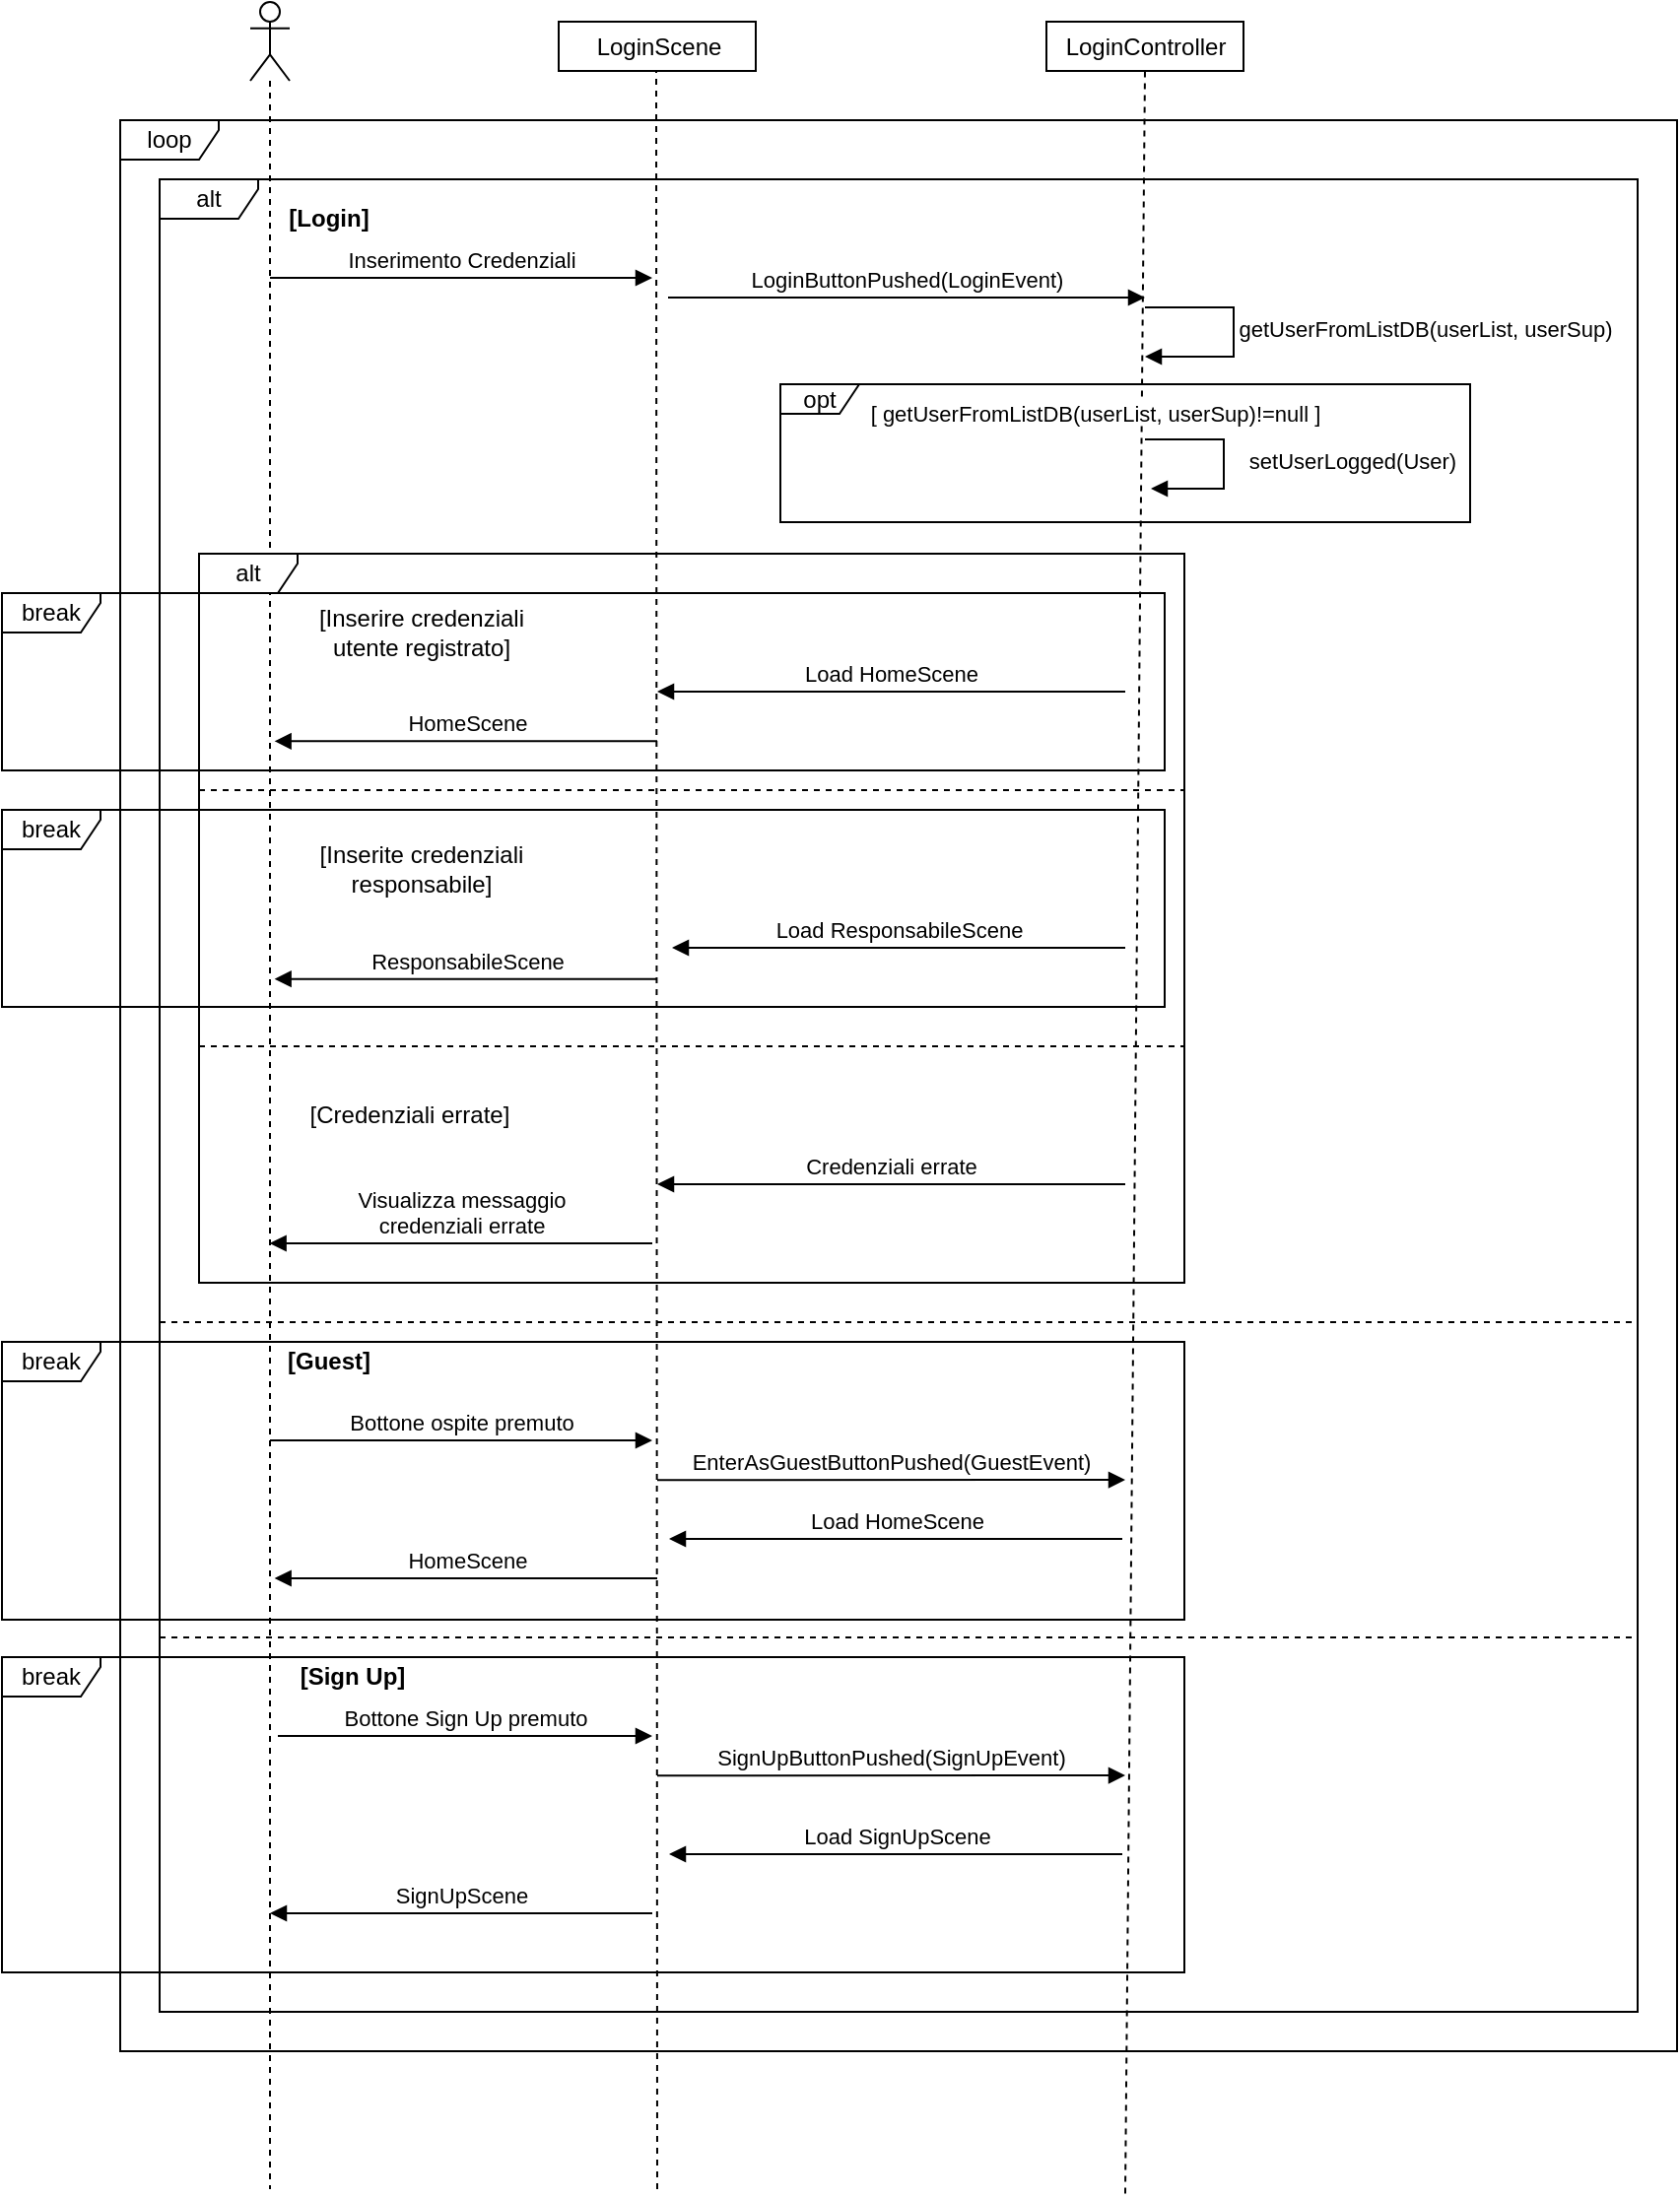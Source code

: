 <mxfile version="11.2.9" type="device" pages="1"><diagram id="Ynd0srZ89bSk6zVQvGpk" name="Page-1"><mxGraphModel dx="1848" dy="529" grid="1" gridSize="10" guides="1" tooltips="1" connect="1" arrows="1" fold="1" page="1" pageScale="1" pageWidth="827" pageHeight="1169" math="0" shadow="0"><root><mxCell id="0"/><mxCell id="1" parent="0"/><mxCell id="sLvbETsQnbNPgNCgopSR-6" value="Inserimento Credenziali" style="html=1;verticalAlign=bottom;endArrow=block;" edge="1" parent="1" source="sLvbETsQnbNPgNCgopSR-10"><mxGeometry width="80" relative="1" as="geometry"><mxPoint x="106" y="190" as="sourcePoint"/><mxPoint x="290" y="190" as="targetPoint"/></mxGeometry></mxCell><mxCell id="sLvbETsQnbNPgNCgopSR-10" value="" style="shape=umlLifeline;participant=umlActor;perimeter=lifelinePerimeter;whiteSpace=wrap;html=1;container=1;collapsible=0;recursiveResize=0;verticalAlign=top;spacingTop=36;labelBackgroundColor=#ffffff;outlineConnect=0;" vertex="1" parent="1"><mxGeometry x="86" y="50" width="20" height="1110" as="geometry"/></mxCell><mxCell id="sLvbETsQnbNPgNCgopSR-14" value="LoginScene" style="html=1;" vertex="1" parent="1"><mxGeometry x="242.5" y="60" width="100" height="25" as="geometry"/></mxCell><mxCell id="sLvbETsQnbNPgNCgopSR-15" value="" style="endArrow=none;dashed=1;html=1;entryX=0.5;entryY=1;entryDx=0;entryDy=0;" edge="1" parent="1"><mxGeometry width="50" height="50" relative="1" as="geometry"><mxPoint x="292.5" y="1160" as="sourcePoint"/><mxPoint x="292" y="85" as="targetPoint"/></mxGeometry></mxCell><mxCell id="sLvbETsQnbNPgNCgopSR-16" value="LoginButtonPushed(LoginEvent)" style="html=1;verticalAlign=bottom;endArrow=block;" edge="1" parent="1"><mxGeometry width="80" relative="1" as="geometry"><mxPoint x="298" y="200" as="sourcePoint"/><mxPoint x="540" y="200" as="targetPoint"/></mxGeometry></mxCell><mxCell id="sLvbETsQnbNPgNCgopSR-22" value="LoginController" style="html=1;" vertex="1" parent="1"><mxGeometry x="490" y="60" width="100" height="25" as="geometry"/></mxCell><mxCell id="sLvbETsQnbNPgNCgopSR-23" value="" style="endArrow=none;dashed=1;html=1;entryX=0.5;entryY=1;entryDx=0;entryDy=0;" edge="1" parent="1" target="sLvbETsQnbNPgNCgopSR-22"><mxGeometry width="50" height="50" relative="1" as="geometry"><mxPoint x="530" y="1162.222" as="sourcePoint"/><mxPoint x="525" y="159.5" as="targetPoint"/></mxGeometry></mxCell><mxCell id="sLvbETsQnbNPgNCgopSR-36" value="Load HomeScene" style="html=1;verticalAlign=bottom;endArrow=block;" edge="1" parent="1"><mxGeometry width="80" relative="1" as="geometry"><mxPoint x="530" y="400" as="sourcePoint"/><mxPoint x="292.5" y="400" as="targetPoint"/></mxGeometry></mxCell><mxCell id="sLvbETsQnbNPgNCgopSR-37" value="Load ResponsabileScene" style="html=1;verticalAlign=bottom;endArrow=block;labelBackgroundColor=none;" edge="1" parent="1"><mxGeometry x="-0.001" width="80" relative="1" as="geometry"><mxPoint x="530" y="530" as="sourcePoint"/><mxPoint x="300" y="530" as="targetPoint"/><mxPoint as="offset"/></mxGeometry></mxCell><mxCell id="sLvbETsQnbNPgNCgopSR-38" value="Credenziali errate" style="html=1;verticalAlign=bottom;endArrow=block;" edge="1" parent="1"><mxGeometry width="80" relative="1" as="geometry"><mxPoint x="530" y="650" as="sourcePoint"/><mxPoint x="292.5" y="650" as="targetPoint"/></mxGeometry></mxCell><mxCell id="sLvbETsQnbNPgNCgopSR-43" value="[Login]" style="text;html=1;strokeColor=none;fillColor=none;align=center;verticalAlign=middle;whiteSpace=wrap;rounded=0;fontStyle=1" vertex="1" parent="1"><mxGeometry x="106" y="150" width="40" height="20" as="geometry"/></mxCell><mxCell id="sLvbETsQnbNPgNCgopSR-46" value="getUserFromListDB(userList, userSup)" style="html=1;verticalAlign=bottom;endArrow=block;labelBackgroundColor=#FFFFFF;rounded=0;" edge="1" parent="1"><mxGeometry x="0.275" y="-100" width="80" relative="1" as="geometry"><mxPoint x="540" y="205" as="sourcePoint"/><mxPoint x="540" y="230" as="targetPoint"/><Array as="points"><mxPoint x="585" y="205"/><mxPoint x="585" y="230"/></Array><mxPoint x="100" y="95" as="offset"/></mxGeometry></mxCell><mxCell id="sLvbETsQnbNPgNCgopSR-55" value="setUserLogged(User)" style="html=1;verticalAlign=bottom;endArrow=block;labelBackgroundColor=#FFFFFF;rounded=0;" edge="1" parent="1"><mxGeometry x="0.275" y="-65" width="80" relative="1" as="geometry"><mxPoint x="540" y="272" as="sourcePoint"/><mxPoint x="543" y="297" as="targetPoint"/><Array as="points"><mxPoint x="580" y="272"/><mxPoint x="580" y="297"/></Array><mxPoint x="65" y="60" as="offset"/></mxGeometry></mxCell><mxCell id="sLvbETsQnbNPgNCgopSR-56" value="opt" style="shape=umlFrame;whiteSpace=wrap;html=1;width=40;height=15;" vertex="1" parent="1"><mxGeometry x="355" y="244" width="350" height="70" as="geometry"/></mxCell><mxCell id="sLvbETsQnbNPgNCgopSR-58" value="&lt;span style=&quot;font-size: 11px ; white-space: nowrap ; background-color: rgb(255 , 255 , 255)&quot;&gt;[ getUserFromListDB(userList, userSup)!=null ]&lt;/span&gt;" style="text;html=1;strokeColor=none;fillColor=none;align=center;verticalAlign=middle;whiteSpace=wrap;rounded=0;" vertex="1" parent="1"><mxGeometry x="400" y="249" width="230" height="20" as="geometry"/></mxCell><mxCell id="sLvbETsQnbNPgNCgopSR-60" value="[Inserire credenziali utente registrato]" style="text;html=1;strokeColor=none;fillColor=none;align=center;verticalAlign=middle;whiteSpace=wrap;rounded=0;" vertex="1" parent="1"><mxGeometry x="105.5" y="352" width="134" height="35" as="geometry"/></mxCell><mxCell id="sLvbETsQnbNPgNCgopSR-63" value="[Inserite credenziali&lt;br&gt;responsabile]" style="text;html=1;strokeColor=none;fillColor=none;align=center;verticalAlign=middle;whiteSpace=wrap;rounded=0;" vertex="1" parent="1"><mxGeometry x="106" y="475" width="134" height="30" as="geometry"/></mxCell><mxCell id="sLvbETsQnbNPgNCgopSR-82" value="[Credenziali errate]" style="text;html=1;strokeColor=none;fillColor=none;align=center;verticalAlign=middle;whiteSpace=wrap;rounded=0;" vertex="1" parent="1"><mxGeometry x="100" y="600" width="134" height="30" as="geometry"/></mxCell><mxCell id="sLvbETsQnbNPgNCgopSR-83" value="Bottone ospite premuto" style="html=1;verticalAlign=bottom;endArrow=block;" edge="1" parent="1"><mxGeometry width="80" relative="1" as="geometry"><mxPoint x="96" y="780" as="sourcePoint"/><mxPoint x="290" y="780" as="targetPoint"/></mxGeometry></mxCell><mxCell id="sLvbETsQnbNPgNCgopSR-84" value="EnterAsGuestButtonPushed(GuestEvent)" style="html=1;verticalAlign=bottom;endArrow=block;" edge="1" parent="1"><mxGeometry width="80" relative="1" as="geometry"><mxPoint x="292.5" y="800.111" as="sourcePoint"/><mxPoint x="530" y="800" as="targetPoint"/></mxGeometry></mxCell><mxCell id="sLvbETsQnbNPgNCgopSR-85" value="Load HomeScene" style="html=1;verticalAlign=bottom;endArrow=block;" edge="1" parent="1"><mxGeometry width="80" relative="1" as="geometry"><mxPoint x="528.5" y="830" as="sourcePoint"/><mxPoint x="298.5" y="830" as="targetPoint"/></mxGeometry></mxCell><mxCell id="sLvbETsQnbNPgNCgopSR-87" value="Bottone Sign Up premuto" style="html=1;verticalAlign=bottom;endArrow=block;" edge="1" parent="1"><mxGeometry width="80" relative="1" as="geometry"><mxPoint x="100" y="930" as="sourcePoint"/><mxPoint x="290" y="930" as="targetPoint"/></mxGeometry></mxCell><mxCell id="sLvbETsQnbNPgNCgopSR-88" value="SignUpButtonPushed(SignUpEvent)" style="html=1;verticalAlign=bottom;endArrow=block;" edge="1" parent="1"><mxGeometry width="80" relative="1" as="geometry"><mxPoint x="292.5" y="950.111" as="sourcePoint"/><mxPoint x="530" y="950" as="targetPoint"/></mxGeometry></mxCell><mxCell id="sLvbETsQnbNPgNCgopSR-89" value="Load SignUpScene" style="html=1;verticalAlign=bottom;endArrow=block;" edge="1" parent="1"><mxGeometry width="80" relative="1" as="geometry"><mxPoint x="528.5" y="990" as="sourcePoint"/><mxPoint x="298.5" y="990" as="targetPoint"/></mxGeometry></mxCell><mxCell id="sLvbETsQnbNPgNCgopSR-92" value="" style="endArrow=none;dashed=1;html=1;labelBackgroundColor=#FFFFFF;" edge="1" parent="1"><mxGeometry width="50" height="50" relative="1" as="geometry"><mxPoint x="60" y="450" as="sourcePoint"/><mxPoint x="560" y="450" as="targetPoint"/></mxGeometry></mxCell><mxCell id="sLvbETsQnbNPgNCgopSR-93" value="" style="endArrow=none;dashed=1;html=1;labelBackgroundColor=#FFFFFF;" edge="1" parent="1"><mxGeometry width="50" height="50" relative="1" as="geometry"><mxPoint x="60" y="580" as="sourcePoint"/><mxPoint x="560" y="580" as="targetPoint"/></mxGeometry></mxCell><mxCell id="sLvbETsQnbNPgNCgopSR-97" value="" style="endArrow=none;dashed=1;html=1;labelBackgroundColor=#FFFFFF;entryX=1;entryY=0.621;entryDx=0;entryDy=0;entryPerimeter=0;" edge="1" parent="1"><mxGeometry width="50" height="50" relative="1" as="geometry"><mxPoint x="40" y="720" as="sourcePoint"/><mxPoint x="790" y="719.95" as="targetPoint"/></mxGeometry></mxCell><mxCell id="sLvbETsQnbNPgNCgopSR-98" value="" style="endArrow=none;dashed=1;html=1;labelBackgroundColor=#FFFFFF;" edge="1" parent="1"><mxGeometry width="50" height="50" relative="1" as="geometry"><mxPoint x="40" y="880" as="sourcePoint"/><mxPoint x="790" y="880" as="targetPoint"/></mxGeometry></mxCell><mxCell id="sLvbETsQnbNPgNCgopSR-102" value="SignUpScene" style="html=1;verticalAlign=bottom;endArrow=block;labelBackgroundColor=#FFFFFF;" edge="1" parent="1" target="sLvbETsQnbNPgNCgopSR-10"><mxGeometry width="80" relative="1" as="geometry"><mxPoint x="290" y="1020" as="sourcePoint"/><mxPoint x="240" y="1040" as="targetPoint"/></mxGeometry></mxCell><mxCell id="sLvbETsQnbNPgNCgopSR-104" value="HomeScene" style="html=1;verticalAlign=bottom;endArrow=block;labelBackgroundColor=#FFFFFF;" edge="1" parent="1"><mxGeometry width="80" relative="1" as="geometry"><mxPoint x="292.5" y="850" as="sourcePoint"/><mxPoint x="98.31" y="850" as="targetPoint"/></mxGeometry></mxCell><mxCell id="sLvbETsQnbNPgNCgopSR-105" value="Visualizza messaggio&lt;br&gt;credenziali errate" style="html=1;verticalAlign=bottom;endArrow=block;labelBackgroundColor=#FFFFFF;" edge="1" parent="1"><mxGeometry width="80" relative="1" as="geometry"><mxPoint x="290" y="680" as="sourcePoint"/><mxPoint x="95.81" y="680" as="targetPoint"/></mxGeometry></mxCell><mxCell id="sLvbETsQnbNPgNCgopSR-106" value="ResponsabileScene" style="html=1;verticalAlign=bottom;endArrow=block;labelBackgroundColor=#FFFFFF;" edge="1" parent="1"><mxGeometry width="80" relative="1" as="geometry"><mxPoint x="292.5" y="545.862" as="sourcePoint"/><mxPoint x="98.31" y="545.862" as="targetPoint"/></mxGeometry></mxCell><mxCell id="sLvbETsQnbNPgNCgopSR-107" value="HomeScene" style="html=1;verticalAlign=bottom;endArrow=block;labelBackgroundColor=#FFFFFF;" edge="1" parent="1"><mxGeometry width="80" relative="1" as="geometry"><mxPoint x="292.5" y="425.172" as="sourcePoint"/><mxPoint x="98.31" y="425.172" as="targetPoint"/></mxGeometry></mxCell><mxCell id="sLvbETsQnbNPgNCgopSR-108" value="[Guest]" style="text;html=1;strokeColor=none;fillColor=none;align=center;verticalAlign=middle;whiteSpace=wrap;rounded=0;fontStyle=1" vertex="1" parent="1"><mxGeometry x="105.5" y="730" width="40" height="20" as="geometry"/></mxCell><mxCell id="sLvbETsQnbNPgNCgopSR-110" value="[Sign Up]" style="text;html=1;strokeColor=none;fillColor=none;align=center;verticalAlign=middle;whiteSpace=wrap;rounded=0;fontStyle=1" vertex="1" parent="1"><mxGeometry x="106" y="890" width="64" height="20" as="geometry"/></mxCell><mxCell id="sLvbETsQnbNPgNCgopSR-111" value="alt" style="shape=umlFrame;whiteSpace=wrap;html=1;width=50;height=20;" vertex="1" parent="1"><mxGeometry x="60" y="330" width="500" height="370" as="geometry"/></mxCell><mxCell id="sLvbETsQnbNPgNCgopSR-112" value="alt" style="shape=umlFrame;whiteSpace=wrap;html=1;width=50;height=20;" vertex="1" parent="1"><mxGeometry x="40" y="140" width="750" height="930" as="geometry"/></mxCell><mxCell id="sLvbETsQnbNPgNCgopSR-113" value="loop" style="shape=umlFrame;whiteSpace=wrap;html=1;width=50;height=20;" vertex="1" parent="1"><mxGeometry x="20" y="110" width="790" height="980" as="geometry"/></mxCell><mxCell id="sLvbETsQnbNPgNCgopSR-114" value="break" style="shape=umlFrame;whiteSpace=wrap;html=1;width=50;height=20;" vertex="1" parent="1"><mxGeometry x="-40" y="890" width="600" height="160" as="geometry"/></mxCell><mxCell id="sLvbETsQnbNPgNCgopSR-115" value="break" style="shape=umlFrame;whiteSpace=wrap;html=1;width=50;height=20;" vertex="1" parent="1"><mxGeometry x="-40" y="730" width="600" height="141" as="geometry"/></mxCell><mxCell id="sLvbETsQnbNPgNCgopSR-116" value="break" style="shape=umlFrame;whiteSpace=wrap;html=1;width=50;height=20;" vertex="1" parent="1"><mxGeometry x="-40" y="460" width="590" height="100" as="geometry"/></mxCell><mxCell id="sLvbETsQnbNPgNCgopSR-117" value="break" style="shape=umlFrame;whiteSpace=wrap;html=1;width=50;height=20;" vertex="1" parent="1"><mxGeometry x="-40" y="350" width="590" height="90" as="geometry"/></mxCell></root></mxGraphModel></diagram></mxfile>